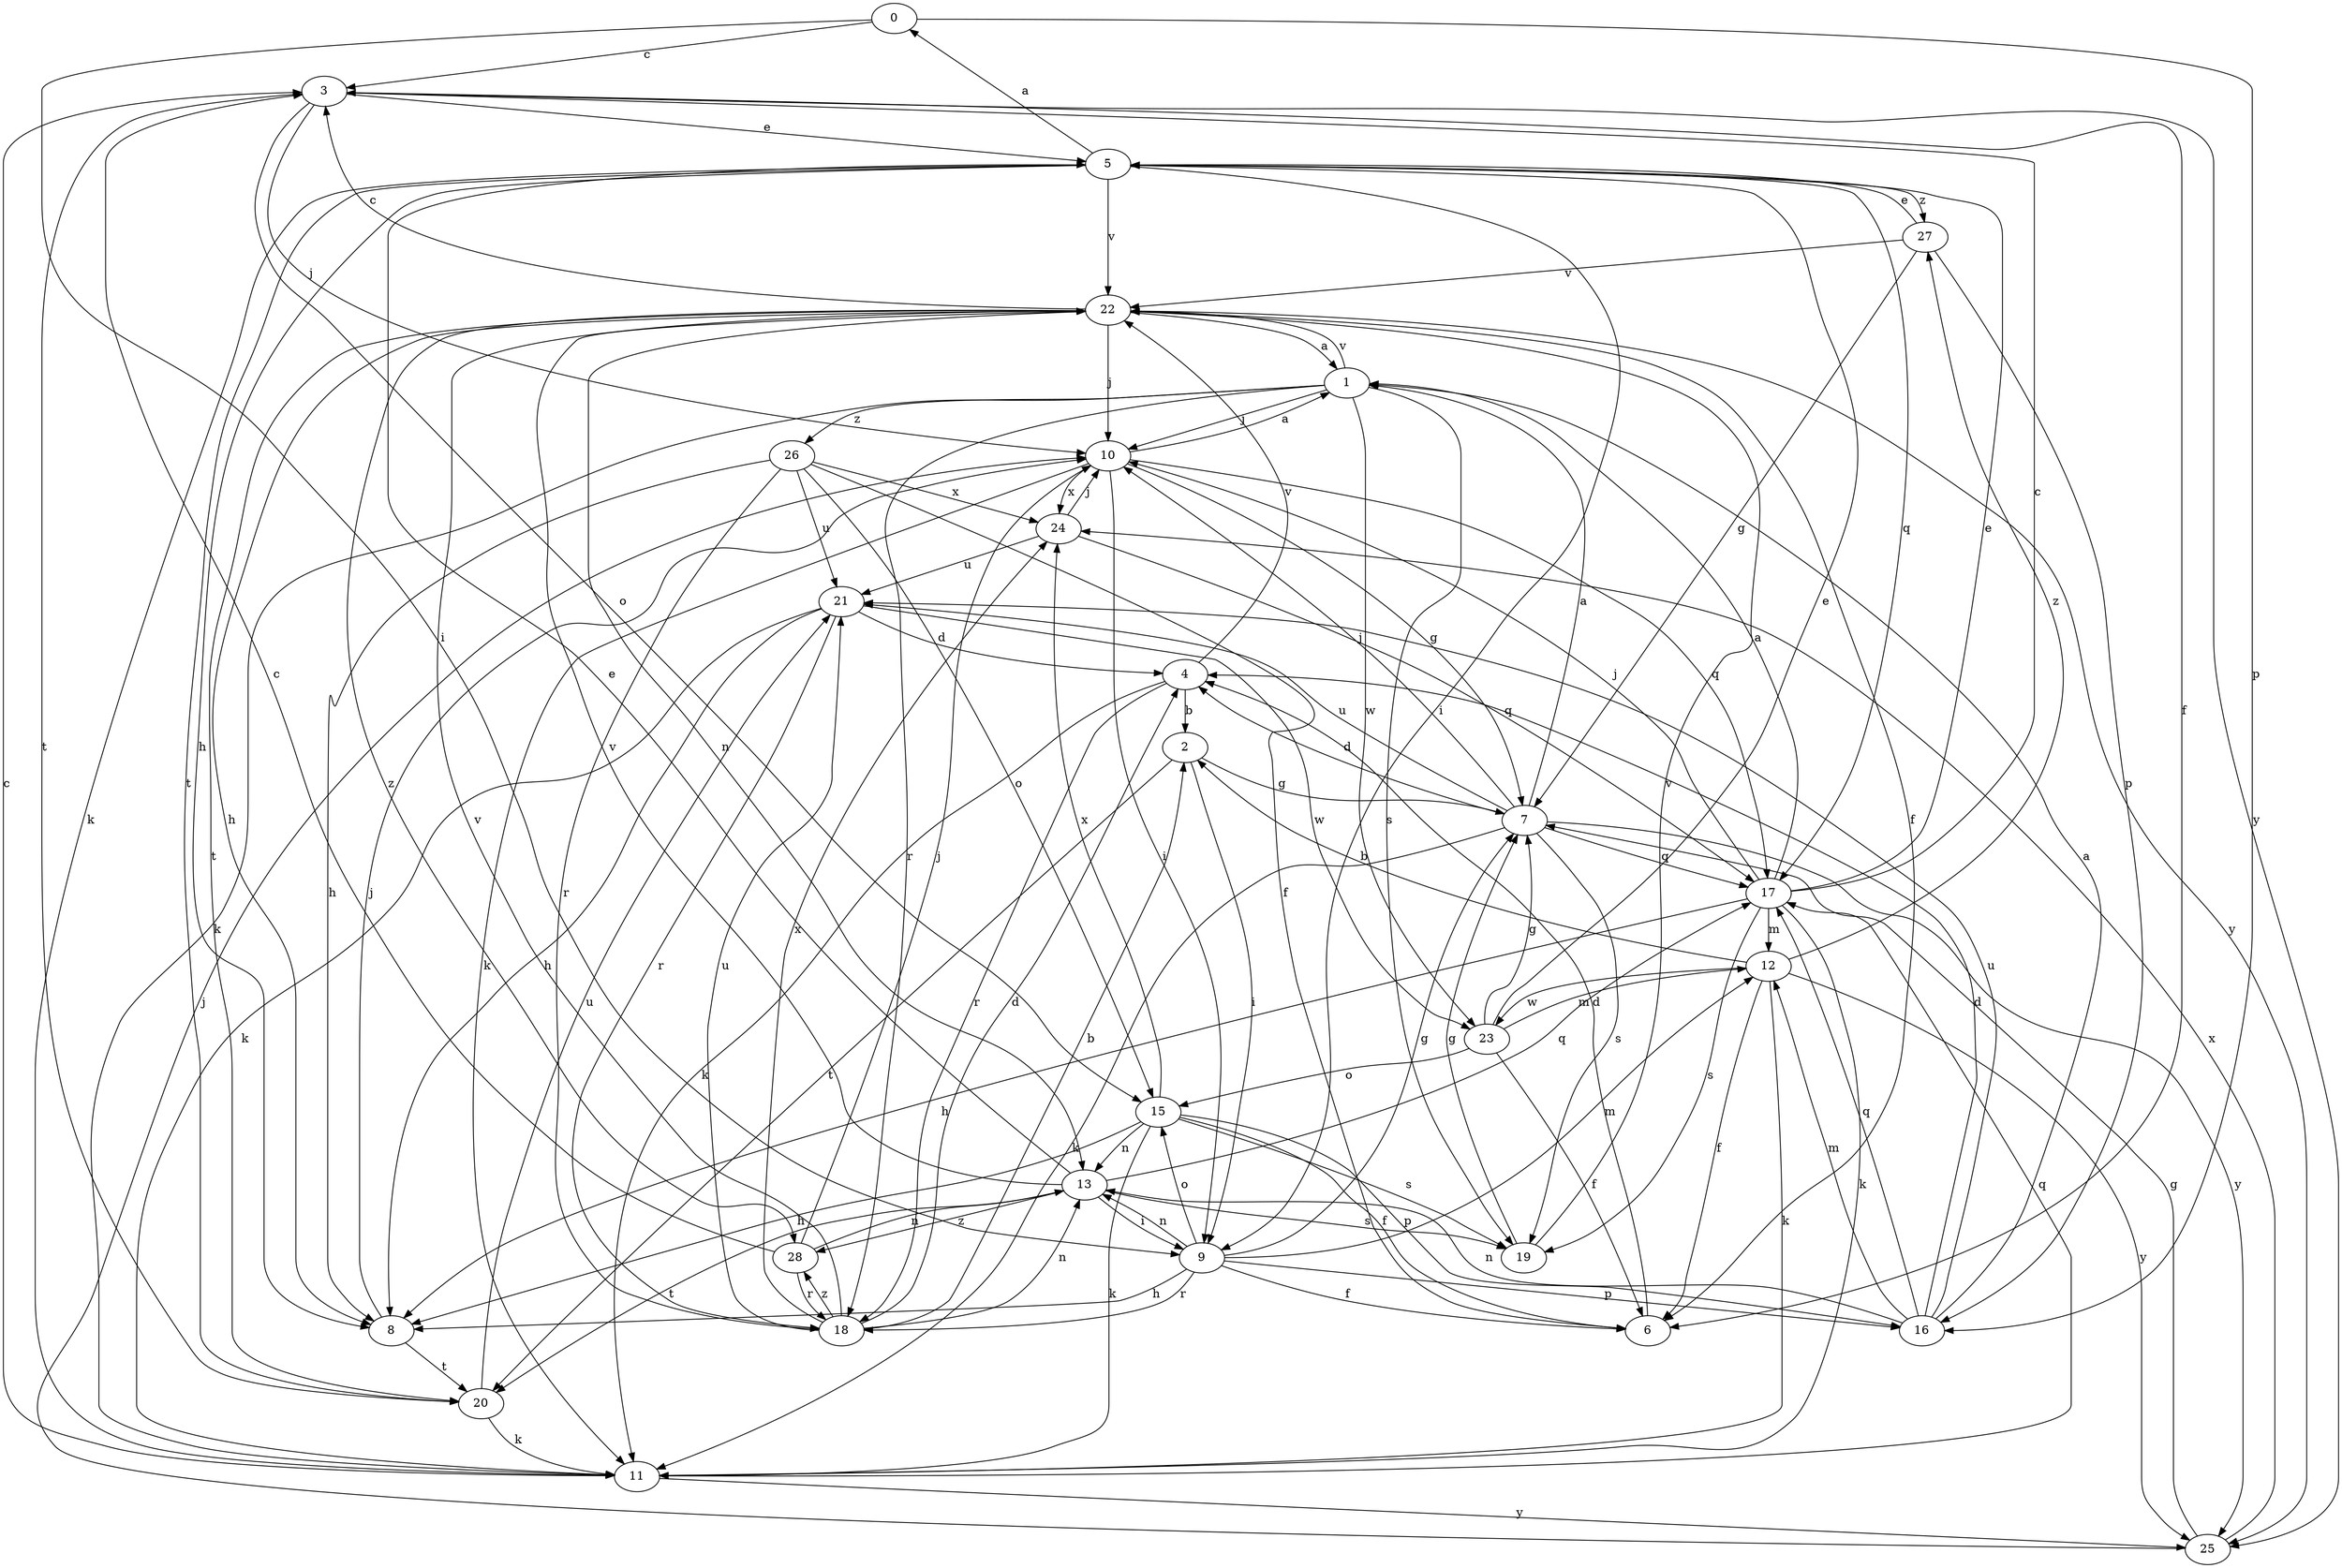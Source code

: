 strict digraph  {
0;
1;
2;
3;
4;
5;
6;
7;
8;
9;
10;
11;
12;
13;
15;
16;
17;
18;
19;
20;
21;
22;
23;
24;
25;
26;
27;
28;
0 -> 3  [label=c];
0 -> 9  [label=i];
0 -> 16  [label=p];
1 -> 10  [label=j];
1 -> 11  [label=k];
1 -> 18  [label=r];
1 -> 19  [label=s];
1 -> 22  [label=v];
1 -> 23  [label=w];
1 -> 26  [label=z];
2 -> 7  [label=g];
2 -> 9  [label=i];
2 -> 20  [label=t];
3 -> 5  [label=e];
3 -> 6  [label=f];
3 -> 10  [label=j];
3 -> 15  [label=o];
3 -> 20  [label=t];
3 -> 25  [label=y];
4 -> 2  [label=b];
4 -> 11  [label=k];
4 -> 18  [label=r];
4 -> 22  [label=v];
5 -> 0  [label=a];
5 -> 8  [label=h];
5 -> 9  [label=i];
5 -> 11  [label=k];
5 -> 17  [label=q];
5 -> 20  [label=t];
5 -> 22  [label=v];
5 -> 27  [label=z];
6 -> 4  [label=d];
7 -> 1  [label=a];
7 -> 4  [label=d];
7 -> 10  [label=j];
7 -> 11  [label=k];
7 -> 17  [label=q];
7 -> 19  [label=s];
7 -> 21  [label=u];
7 -> 25  [label=y];
8 -> 10  [label=j];
8 -> 20  [label=t];
9 -> 6  [label=f];
9 -> 7  [label=g];
9 -> 8  [label=h];
9 -> 12  [label=m];
9 -> 13  [label=n];
9 -> 15  [label=o];
9 -> 16  [label=p];
9 -> 18  [label=r];
10 -> 1  [label=a];
10 -> 7  [label=g];
10 -> 9  [label=i];
10 -> 11  [label=k];
10 -> 17  [label=q];
10 -> 24  [label=x];
11 -> 3  [label=c];
11 -> 17  [label=q];
11 -> 25  [label=y];
12 -> 2  [label=b];
12 -> 6  [label=f];
12 -> 11  [label=k];
12 -> 23  [label=w];
12 -> 25  [label=y];
12 -> 27  [label=z];
13 -> 5  [label=e];
13 -> 9  [label=i];
13 -> 17  [label=q];
13 -> 19  [label=s];
13 -> 20  [label=t];
13 -> 22  [label=v];
13 -> 28  [label=z];
15 -> 6  [label=f];
15 -> 8  [label=h];
15 -> 11  [label=k];
15 -> 13  [label=n];
15 -> 16  [label=p];
15 -> 19  [label=s];
15 -> 24  [label=x];
16 -> 1  [label=a];
16 -> 4  [label=d];
16 -> 12  [label=m];
16 -> 13  [label=n];
16 -> 17  [label=q];
16 -> 21  [label=u];
17 -> 1  [label=a];
17 -> 3  [label=c];
17 -> 5  [label=e];
17 -> 8  [label=h];
17 -> 10  [label=j];
17 -> 11  [label=k];
17 -> 12  [label=m];
17 -> 19  [label=s];
18 -> 2  [label=b];
18 -> 4  [label=d];
18 -> 13  [label=n];
18 -> 21  [label=u];
18 -> 22  [label=v];
18 -> 24  [label=x];
18 -> 28  [label=z];
19 -> 7  [label=g];
19 -> 22  [label=v];
20 -> 11  [label=k];
20 -> 21  [label=u];
21 -> 4  [label=d];
21 -> 8  [label=h];
21 -> 11  [label=k];
21 -> 18  [label=r];
21 -> 23  [label=w];
22 -> 1  [label=a];
22 -> 3  [label=c];
22 -> 6  [label=f];
22 -> 8  [label=h];
22 -> 10  [label=j];
22 -> 13  [label=n];
22 -> 20  [label=t];
22 -> 25  [label=y];
22 -> 28  [label=z];
23 -> 5  [label=e];
23 -> 6  [label=f];
23 -> 7  [label=g];
23 -> 12  [label=m];
23 -> 15  [label=o];
24 -> 10  [label=j];
24 -> 17  [label=q];
24 -> 21  [label=u];
25 -> 7  [label=g];
25 -> 10  [label=j];
25 -> 24  [label=x];
26 -> 6  [label=f];
26 -> 8  [label=h];
26 -> 15  [label=o];
26 -> 18  [label=r];
26 -> 21  [label=u];
26 -> 24  [label=x];
27 -> 5  [label=e];
27 -> 7  [label=g];
27 -> 16  [label=p];
27 -> 22  [label=v];
28 -> 3  [label=c];
28 -> 10  [label=j];
28 -> 13  [label=n];
28 -> 18  [label=r];
}
